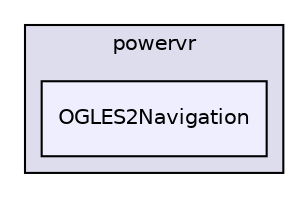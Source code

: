 digraph "PVR/SDK_3.4/Examples/Advanced/Navigation/OGLES2/Build/Android/src/com/powervr/OGLES2Navigation" {
  compound=true
  node [ fontsize="10", fontname="Helvetica"];
  edge [ labelfontsize="10", labelfontname="Helvetica"];
  subgraph clusterdir_6e2e01b2b6a45f0e4a0951683b7a4a61 {
    graph [ bgcolor="#ddddee", pencolor="black", label="powervr" fontname="Helvetica", fontsize="10", URL="dir_6e2e01b2b6a45f0e4a0951683b7a4a61.html"]
  dir_93155b9f59e1c2a9e4f9df8dd037661f [shape=box, label="OGLES2Navigation", style="filled", fillcolor="#eeeeff", pencolor="black", URL="dir_93155b9f59e1c2a9e4f9df8dd037661f.html"];
  }
}
